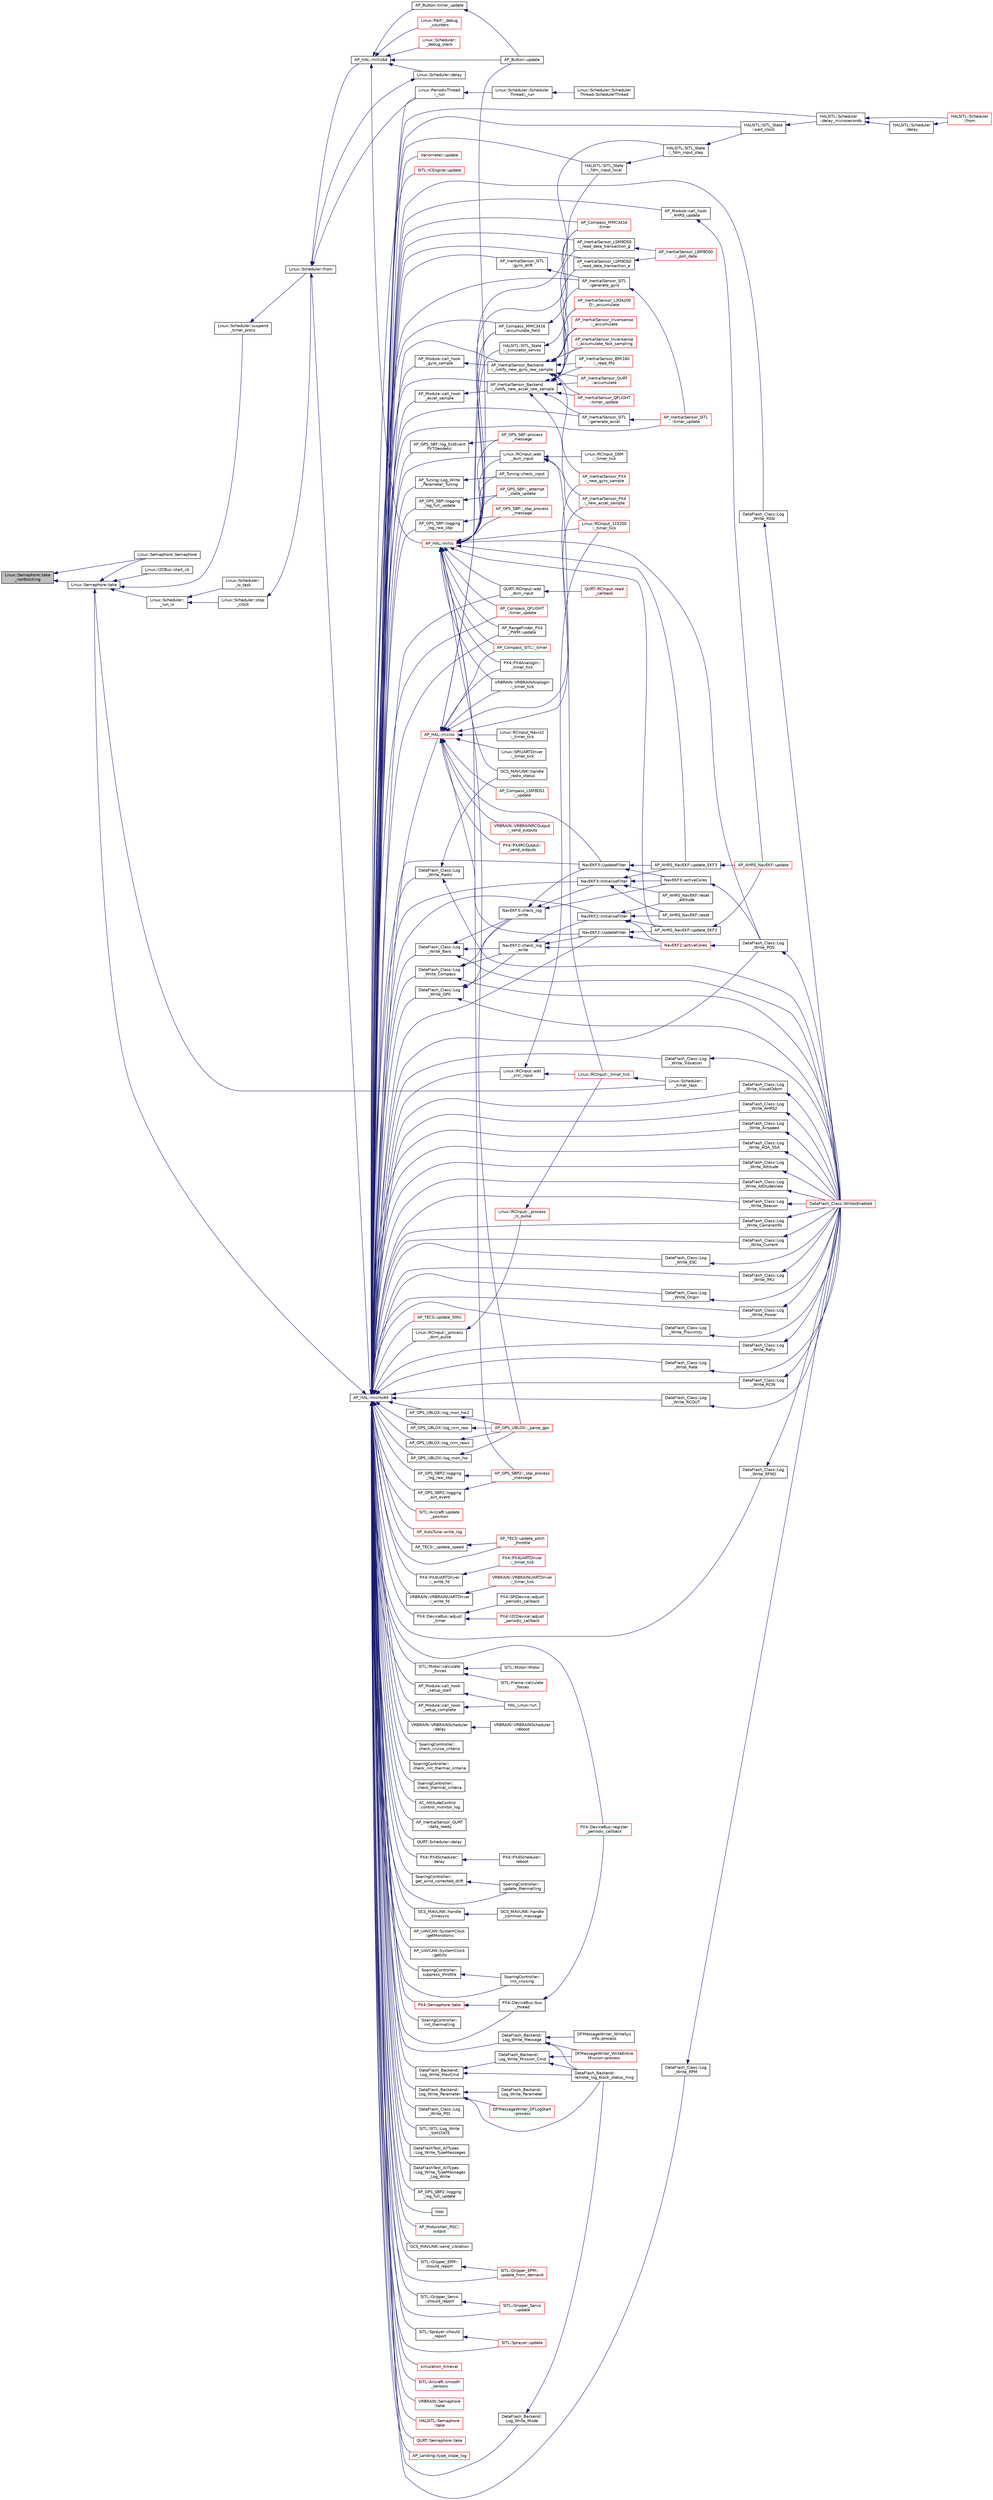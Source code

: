 digraph "Linux::Semaphore::take_nonblocking"
{
 // INTERACTIVE_SVG=YES
  edge [fontname="Helvetica",fontsize="10",labelfontname="Helvetica",labelfontsize="10"];
  node [fontname="Helvetica",fontsize="10",shape=record];
  rankdir="LR";
  Node1 [label="Linux::Semaphore::take\l_nonblocking",height=0.2,width=0.4,color="black", fillcolor="grey75", style="filled", fontcolor="black"];
  Node1 -> Node2 [dir="back",color="midnightblue",fontsize="10",style="solid",fontname="Helvetica"];
  Node2 [label="Linux::Semaphore::Semaphore",height=0.2,width=0.4,color="black", fillcolor="white", style="filled",URL="$classLinux_1_1Semaphore.html#a13e71b53487befe373e52a4cc38b8258"];
  Node1 -> Node3 [dir="back",color="midnightblue",fontsize="10",style="solid",fontname="Helvetica"];
  Node3 [label="Linux::Semaphore::take",height=0.2,width=0.4,color="black", fillcolor="white", style="filled",URL="$classLinux_1_1Semaphore.html#afc4c8706abb7e68aa4001ea372dc614e"];
  Node3 -> Node4 [dir="back",color="midnightblue",fontsize="10",style="solid",fontname="Helvetica"];
  Node4 [label="Linux::Scheduler::\l_run_io",height=0.2,width=0.4,color="black", fillcolor="white", style="filled",URL="$classLinux_1_1Scheduler.html#a70b024d7d0886bf47b46cc3ee310d638"];
  Node4 -> Node5 [dir="back",color="midnightblue",fontsize="10",style="solid",fontname="Helvetica"];
  Node5 [label="Linux::Scheduler::\l_io_task",height=0.2,width=0.4,color="black", fillcolor="white", style="filled",URL="$classLinux_1_1Scheduler.html#a0cf0b103be00849dd7df26d30212d937"];
  Node4 -> Node6 [dir="back",color="midnightblue",fontsize="10",style="solid",fontname="Helvetica"];
  Node6 [label="Linux::Scheduler::stop\l_clock",height=0.2,width=0.4,color="black", fillcolor="white", style="filled",URL="$classLinux_1_1Scheduler.html#a392aebafcdfe9a812e4db4b7a9dcce9c"];
  Node6 -> Node7 [dir="back",color="midnightblue",fontsize="10",style="solid",fontname="Helvetica"];
  Node7 [label="Linux::Scheduler::from",height=0.2,width=0.4,color="black", fillcolor="white", style="filled",URL="$classLinux_1_1Scheduler.html#a53ecaae0fdc72f85bd57c4b0cff93653"];
  Node7 -> Node8 [dir="back",color="midnightblue",fontsize="10",style="solid",fontname="Helvetica"];
  Node8 [label="Linux::PeriodicThread\l::_run",height=0.2,width=0.4,color="black", fillcolor="white", style="filled",URL="$classLinux_1_1PeriodicThread.html#a6a257aa854be986e1843ae884b9915bf"];
  Node8 -> Node9 [dir="back",color="midnightblue",fontsize="10",style="solid",fontname="Helvetica"];
  Node9 [label="Linux::Scheduler::Scheduler\lThread::_run",height=0.2,width=0.4,color="black", fillcolor="white", style="filled",URL="$classLinux_1_1Scheduler_1_1SchedulerThread.html#a2cf5f8963892f54cacc25780b3081a21"];
  Node9 -> Node10 [dir="back",color="midnightblue",fontsize="10",style="solid",fontname="Helvetica"];
  Node10 [label="Linux::Scheduler::Scheduler\lThread::SchedulerThread",height=0.2,width=0.4,color="black", fillcolor="white", style="filled",URL="$classLinux_1_1Scheduler_1_1SchedulerThread.html#aea9fb136a3e9f79bee04170cee23bde5"];
  Node7 -> Node11 [dir="back",color="midnightblue",fontsize="10",style="solid",fontname="Helvetica"];
  Node11 [label="AP_HAL::micros64",height=0.2,width=0.4,color="black", fillcolor="white", style="filled",URL="$namespaceAP__HAL.html#a7aa0ce7625c9680e30ff4a99940907a5"];
  Node11 -> Node12 [dir="back",color="midnightblue",fontsize="10",style="solid",fontname="Helvetica"];
  Node12 [label="HALSITL::SITL_State\l::_fdm_input_local",height=0.2,width=0.4,color="black", fillcolor="white", style="filled",URL="$classHALSITL_1_1SITL__State.html#a141fe78b0702ab2f2ac4cafc221fdb97"];
  Node12 -> Node13 [dir="back",color="midnightblue",fontsize="10",style="solid",fontname="Helvetica"];
  Node13 [label="HALSITL::SITL_State\l::_fdm_input_step",height=0.2,width=0.4,color="black", fillcolor="white", style="filled",URL="$classHALSITL_1_1SITL__State.html#ae31c93a26ca780bb508dded2498e2e93"];
  Node13 -> Node14 [dir="back",color="midnightblue",fontsize="10",style="solid",fontname="Helvetica"];
  Node14 [label="HALSITL::SITL_State\l::wait_clock",height=0.2,width=0.4,color="black", fillcolor="white", style="filled",URL="$classHALSITL_1_1SITL__State.html#a3eeaf330efded46259bbf64fc53e6b9f"];
  Node14 -> Node15 [dir="back",color="midnightblue",fontsize="10",style="solid",fontname="Helvetica"];
  Node15 [label="HALSITL::Scheduler\l::delay_microseconds",height=0.2,width=0.4,color="black", fillcolor="white", style="filled",URL="$classHALSITL_1_1Scheduler.html#a4cffd5bcba0175bf49c7aa75ff3bf09a"];
  Node15 -> Node16 [dir="back",color="midnightblue",fontsize="10",style="solid",fontname="Helvetica"];
  Node16 [label="HALSITL::Scheduler\l::delay",height=0.2,width=0.4,color="black", fillcolor="white", style="filled",URL="$classHALSITL_1_1Scheduler.html#a14f3239ecbb9889823b20dc9de655c2f"];
  Node16 -> Node17 [dir="back",color="midnightblue",fontsize="10",style="solid",fontname="Helvetica"];
  Node17 [label="HALSITL::Scheduler\l::from",height=0.2,width=0.4,color="red", fillcolor="white", style="filled",URL="$classHALSITL_1_1Scheduler.html#a2c3ea70328333081349821921242cb39"];
  Node15 -> Node17 [dir="back",color="midnightblue",fontsize="10",style="solid",fontname="Helvetica"];
  Node11 -> Node18 [dir="back",color="midnightblue",fontsize="10",style="solid",fontname="Helvetica"];
  Node18 [label="AP_InertialSensor_Backend\l::_notify_new_accel_raw_sample",height=0.2,width=0.4,color="black", fillcolor="white", style="filled",URL="$classAP__InertialSensor__Backend.html#a330d2242c139a6ec3e94e0dd7379df7c"];
  Node18 -> Node19 [dir="back",color="midnightblue",fontsize="10",style="solid",fontname="Helvetica"];
  Node19 [label="AP_InertialSensor_L3G4200\lD::_accumulate",height=0.2,width=0.4,color="red", fillcolor="white", style="filled",URL="$classAP__InertialSensor__L3G4200D.html#ab07f7d4df52cbab3fee7f509f50e81fc"];
  Node18 -> Node20 [dir="back",color="midnightblue",fontsize="10",style="solid",fontname="Helvetica"];
  Node20 [label="AP_InertialSensor_Invensense\l::_accumulate",height=0.2,width=0.4,color="red", fillcolor="white", style="filled",URL="$classAP__InertialSensor__Invensense.html#a1a06a8d1e4db8924dcdcf9a6439dcaa9"];
  Node18 -> Node21 [dir="back",color="midnightblue",fontsize="10",style="solid",fontname="Helvetica"];
  Node21 [label="AP_InertialSensor_Invensense\l::_accumulate_fast_sampling",height=0.2,width=0.4,color="red", fillcolor="white", style="filled",URL="$classAP__InertialSensor__Invensense.html#aa4d24e709666169398355b5ee2a3df50"];
  Node18 -> Node22 [dir="back",color="midnightblue",fontsize="10",style="solid",fontname="Helvetica"];
  Node22 [label="AP_InertialSensor_PX4\l::_new_accel_sample",height=0.2,width=0.4,color="red", fillcolor="white", style="filled",URL="$classAP__InertialSensor__PX4.html#ab860aacad51c8894d6d05d1291d8a650"];
  Node18 -> Node23 [dir="back",color="midnightblue",fontsize="10",style="solid",fontname="Helvetica"];
  Node23 [label="AP_InertialSensor_LSM9DS0\l::_read_data_transaction_a",height=0.2,width=0.4,color="black", fillcolor="white", style="filled",URL="$classAP__InertialSensor__LSM9DS0.html#a9e083338c81500c744790115250d5207"];
  Node23 -> Node24 [dir="back",color="midnightblue",fontsize="10",style="solid",fontname="Helvetica"];
  Node24 [label="AP_InertialSensor_LSM9DS0\l::_poll_data",height=0.2,width=0.4,color="red", fillcolor="white", style="filled",URL="$classAP__InertialSensor__LSM9DS0.html#a517db16a43fdfa7fa31615d07b225474"];
  Node18 -> Node25 [dir="back",color="midnightblue",fontsize="10",style="solid",fontname="Helvetica"];
  Node25 [label="AP_InertialSensor_BMI160\l::_read_fifo",height=0.2,width=0.4,color="red", fillcolor="white", style="filled",URL="$classAP__InertialSensor__BMI160.html#a1a519a3be822e3db7a19d0d0ed21d0c6"];
  Node18 -> Node26 [dir="back",color="midnightblue",fontsize="10",style="solid",fontname="Helvetica"];
  Node26 [label="AP_InertialSensor_QURT\l::accumulate",height=0.2,width=0.4,color="red", fillcolor="white", style="filled",URL="$classAP__InertialSensor__QURT.html#ac64c9fedd2b0bcbddf29264e1bbd7af8"];
  Node18 -> Node27 [dir="back",color="midnightblue",fontsize="10",style="solid",fontname="Helvetica"];
  Node27 [label="AP_InertialSensor_SITL\l::generate_accel",height=0.2,width=0.4,color="black", fillcolor="white", style="filled",URL="$classAP__InertialSensor__SITL.html#a8d6b8277285c6e8b6013585f403cd588"];
  Node27 -> Node28 [dir="back",color="midnightblue",fontsize="10",style="solid",fontname="Helvetica"];
  Node28 [label="AP_InertialSensor_SITL\l::timer_update",height=0.2,width=0.4,color="red", fillcolor="white", style="filled",URL="$classAP__InertialSensor__SITL.html#acb53ee7c91782608c30ff3e1c5af13e6"];
  Node18 -> Node29 [dir="back",color="midnightblue",fontsize="10",style="solid",fontname="Helvetica"];
  Node29 [label="AP_InertialSensor_QFLIGHT\l::timer_update",height=0.2,width=0.4,color="red", fillcolor="white", style="filled",URL="$classAP__InertialSensor__QFLIGHT.html#a995eedfc1f2c8c01d00815aed816db6d"];
  Node11 -> Node30 [dir="back",color="midnightblue",fontsize="10",style="solid",fontname="Helvetica"];
  Node30 [label="AP_InertialSensor_Backend\l::_notify_new_gyro_raw_sample",height=0.2,width=0.4,color="black", fillcolor="white", style="filled",URL="$classAP__InertialSensor__Backend.html#a32a5d3f083aae76feb1f3e9cbf3cc095"];
  Node30 -> Node19 [dir="back",color="midnightblue",fontsize="10",style="solid",fontname="Helvetica"];
  Node30 -> Node20 [dir="back",color="midnightblue",fontsize="10",style="solid",fontname="Helvetica"];
  Node30 -> Node21 [dir="back",color="midnightblue",fontsize="10",style="solid",fontname="Helvetica"];
  Node30 -> Node31 [dir="back",color="midnightblue",fontsize="10",style="solid",fontname="Helvetica"];
  Node31 [label="AP_InertialSensor_PX4\l::_new_gyro_sample",height=0.2,width=0.4,color="red", fillcolor="white", style="filled",URL="$classAP__InertialSensor__PX4.html#a257fdff6435bb9addd12e3ba161c4c12"];
  Node30 -> Node32 [dir="back",color="midnightblue",fontsize="10",style="solid",fontname="Helvetica"];
  Node32 [label="AP_InertialSensor_LSM9DS0\l::_read_data_transaction_g",height=0.2,width=0.4,color="black", fillcolor="white", style="filled",URL="$classAP__InertialSensor__LSM9DS0.html#a8d90205092ed9e6b959fe3da5f4f6477"];
  Node32 -> Node24 [dir="back",color="midnightblue",fontsize="10",style="solid",fontname="Helvetica"];
  Node30 -> Node25 [dir="back",color="midnightblue",fontsize="10",style="solid",fontname="Helvetica"];
  Node30 -> Node26 [dir="back",color="midnightblue",fontsize="10",style="solid",fontname="Helvetica"];
  Node30 -> Node33 [dir="back",color="midnightblue",fontsize="10",style="solid",fontname="Helvetica"];
  Node33 [label="AP_InertialSensor_SITL\l::generate_gyro",height=0.2,width=0.4,color="black", fillcolor="white", style="filled",URL="$classAP__InertialSensor__SITL.html#a884efe3040d8e915376390a36d778398"];
  Node33 -> Node28 [dir="back",color="midnightblue",fontsize="10",style="solid",fontname="Helvetica"];
  Node30 -> Node29 [dir="back",color="midnightblue",fontsize="10",style="solid",fontname="Helvetica"];
  Node11 -> Node34 [dir="back",color="midnightblue",fontsize="10",style="solid",fontname="Helvetica"];
  Node34 [label="Linux::RCInput::_process\l_dsm_pulse",height=0.2,width=0.4,color="black", fillcolor="white", style="filled",URL="$classLinux_1_1RCInput.html#a8dcefc98cb9bdeaad8b1b2b0e9b9b678"];
  Node34 -> Node35 [dir="back",color="midnightblue",fontsize="10",style="solid",fontname="Helvetica"];
  Node35 [label="Linux::RCInput::_process\l_rc_pulse",height=0.2,width=0.4,color="red", fillcolor="white", style="filled",URL="$classLinux_1_1RCInput.html#a9b269fac087807d362506805ebd18936"];
  Node35 -> Node36 [dir="back",color="midnightblue",fontsize="10",style="solid",fontname="Helvetica"];
  Node36 [label="Linux::RCInput::_timer_tick",height=0.2,width=0.4,color="red", fillcolor="white", style="filled",URL="$classLinux_1_1RCInput.html#a0d5d4518e1ed51c95fe36a9d6ea7ecac"];
  Node36 -> Node37 [dir="back",color="midnightblue",fontsize="10",style="solid",fontname="Helvetica"];
  Node37 [label="Linux::Scheduler::\l_timer_task",height=0.2,width=0.4,color="black", fillcolor="white", style="filled",URL="$classLinux_1_1Scheduler.html#a78a6776a646f8e58f5f39cf2ce366608"];
  Node11 -> Node23 [dir="back",color="midnightblue",fontsize="10",style="solid",fontname="Helvetica"];
  Node11 -> Node32 [dir="back",color="midnightblue",fontsize="10",style="solid",fontname="Helvetica"];
  Node11 -> Node8 [dir="back",color="midnightblue",fontsize="10",style="solid",fontname="Helvetica"];
  Node11 -> Node38 [dir="back",color="midnightblue",fontsize="10",style="solid",fontname="Helvetica"];
  Node38 [label="AP_TECS::_update_speed",height=0.2,width=0.4,color="black", fillcolor="white", style="filled",URL="$classAP__TECS.html#ac3a90f55264799a5482b76abfe5b9a68"];
  Node38 -> Node39 [dir="back",color="midnightblue",fontsize="10",style="solid",fontname="Helvetica"];
  Node39 [label="AP_TECS::update_pitch\l_throttle",height=0.2,width=0.4,color="red", fillcolor="white", style="filled",URL="$classAP__TECS.html#ad9fdee521b36fe15ab8ab06a35717c5a"];
  Node11 -> Node40 [dir="back",color="midnightblue",fontsize="10",style="solid",fontname="Helvetica"];
  Node40 [label="PX4::PX4UARTDriver\l::_write_fd",height=0.2,width=0.4,color="black", fillcolor="white", style="filled",URL="$classPX4_1_1PX4UARTDriver.html#a999818ba89f3849918b43fb38dd3e836"];
  Node40 -> Node41 [dir="back",color="midnightblue",fontsize="10",style="solid",fontname="Helvetica"];
  Node41 [label="PX4::PX4UARTDriver\l::_timer_tick",height=0.2,width=0.4,color="red", fillcolor="white", style="filled",URL="$classPX4_1_1PX4UARTDriver.html#a15f4a4558c5ffa4cc27cd0371470afa4"];
  Node11 -> Node42 [dir="back",color="midnightblue",fontsize="10",style="solid",fontname="Helvetica"];
  Node42 [label="VRBRAIN::VRBRAINUARTDriver\l::_write_fd",height=0.2,width=0.4,color="black", fillcolor="white", style="filled",URL="$classVRBRAIN_1_1VRBRAINUARTDriver.html#afc978b3e0b18ae4a113fe1c04de5fe13"];
  Node42 -> Node43 [dir="back",color="midnightblue",fontsize="10",style="solid",fontname="Helvetica"];
  Node43 [label="VRBRAIN::VRBRAINUARTDriver\l::_timer_tick",height=0.2,width=0.4,color="red", fillcolor="white", style="filled",URL="$classVRBRAIN_1_1VRBRAINUARTDriver.html#a72593c9ad60f292fe8c5b9cd5176e93b"];
  Node11 -> Node44 [dir="back",color="midnightblue",fontsize="10",style="solid",fontname="Helvetica"];
  Node44 [label="AP_Compass_MMC3416\l::accumulate_field",height=0.2,width=0.4,color="black", fillcolor="white", style="filled",URL="$classAP__Compass__MMC3416.html#aa81525e474696e469db55ad9712a1b4f"];
  Node44 -> Node45 [dir="back",color="midnightblue",fontsize="10",style="solid",fontname="Helvetica"];
  Node45 [label="AP_Compass_MMC3416\l::timer",height=0.2,width=0.4,color="red", fillcolor="white", style="filled",URL="$classAP__Compass__MMC3416.html#a8b5b61173af45f3892c51bbeda783190"];
  Node11 -> Node46 [dir="back",color="midnightblue",fontsize="10",style="solid",fontname="Helvetica"];
  Node46 [label="Linux::RCInput::add\l_dsm_input",height=0.2,width=0.4,color="black", fillcolor="white", style="filled",URL="$classLinux_1_1RCInput.html#a25136c569dd0745cad9ed02cefd87e54"];
  Node46 -> Node47 [dir="back",color="midnightblue",fontsize="10",style="solid",fontname="Helvetica"];
  Node47 [label="Linux::RCInput_115200\l::_timer_tick",height=0.2,width=0.4,color="red", fillcolor="white", style="filled",URL="$classLinux_1_1RCInput__115200.html#a9805846609a4810fdfa92a6354f7cb45"];
  Node46 -> Node48 [dir="back",color="midnightblue",fontsize="10",style="solid",fontname="Helvetica"];
  Node48 [label="Linux::RCInput_DSM\l::_timer_tick",height=0.2,width=0.4,color="black", fillcolor="white", style="filled",URL="$classLinux_1_1RCInput__DSM.html#ab0e5ac3cc954bb79f4f0dd398cb39265"];
  Node46 -> Node36 [dir="back",color="midnightblue",fontsize="10",style="solid",fontname="Helvetica"];
  Node11 -> Node49 [dir="back",color="midnightblue",fontsize="10",style="solid",fontname="Helvetica"];
  Node49 [label="QURT::RCInput::add\l_dsm_input",height=0.2,width=0.4,color="black", fillcolor="white", style="filled",URL="$classQURT_1_1RCInput.html#a2617a405bd3ee00bfb852210ab6c83c0"];
  Node49 -> Node50 [dir="back",color="midnightblue",fontsize="10",style="solid",fontname="Helvetica"];
  Node50 [label="QURT::RCInput::read\l_callback",height=0.2,width=0.4,color="red", fillcolor="white", style="filled",URL="$classQURT_1_1RCInput.html#a570aa86748ac6f877857039366734049"];
  Node11 -> Node51 [dir="back",color="midnightblue",fontsize="10",style="solid",fontname="Helvetica"];
  Node51 [label="Linux::RCInput::add\l_srxl_input",height=0.2,width=0.4,color="black", fillcolor="white", style="filled",URL="$classLinux_1_1RCInput.html#a6edc4ae0ca741df8094586df888ceae1"];
  Node51 -> Node47 [dir="back",color="midnightblue",fontsize="10",style="solid",fontname="Helvetica"];
  Node51 -> Node36 [dir="back",color="midnightblue",fontsize="10",style="solid",fontname="Helvetica"];
  Node11 -> Node52 [dir="back",color="midnightblue",fontsize="10",style="solid",fontname="Helvetica"];
  Node52 [label="PX4::DeviceBus::adjust\l_timer",height=0.2,width=0.4,color="black", fillcolor="white", style="filled",URL="$classPX4_1_1DeviceBus.html#a13f05b671b8cf1ecdd001d477f465cf7"];
  Node52 -> Node53 [dir="back",color="midnightblue",fontsize="10",style="solid",fontname="Helvetica"];
  Node53 [label="PX4::I2CDevice::adjust\l_periodic_callback",height=0.2,width=0.4,color="red", fillcolor="white", style="filled",URL="$classPX4_1_1I2CDevice.html#ac54955381c88ace6272c3222d6c87440"];
  Node52 -> Node54 [dir="back",color="midnightblue",fontsize="10",style="solid",fontname="Helvetica"];
  Node54 [label="PX4::SPIDevice::adjust\l_periodic_callback",height=0.2,width=0.4,color="black", fillcolor="white", style="filled",URL="$classPX4_1_1SPIDevice.html#a0521c45e2aa9a362d7997a0856246017"];
  Node11 -> Node55 [dir="back",color="midnightblue",fontsize="10",style="solid",fontname="Helvetica"];
  Node55 [label="PX4::DeviceBus::bus\l_thread",height=0.2,width=0.4,color="black", fillcolor="white", style="filled",URL="$classPX4_1_1DeviceBus.html#a1c5e6b608ef4bec2b6632cc5ef52177e"];
  Node55 -> Node56 [dir="back",color="midnightblue",fontsize="10",style="solid",fontname="Helvetica"];
  Node56 [label="PX4::DeviceBus::register\l_periodic_callback",height=0.2,width=0.4,color="red", fillcolor="white", style="filled",URL="$classPX4_1_1DeviceBus.html#a2cc0b0bc94b4276c3727fbd5a6da339e"];
  Node11 -> Node57 [dir="back",color="midnightblue",fontsize="10",style="solid",fontname="Helvetica"];
  Node57 [label="SITL::Motor::calculate\l_forces",height=0.2,width=0.4,color="black", fillcolor="white", style="filled",URL="$classSITL_1_1Motor.html#a57917a26ad0eb2dd927afc7fc7317ea2"];
  Node57 -> Node58 [dir="back",color="midnightblue",fontsize="10",style="solid",fontname="Helvetica"];
  Node58 [label="SITL::Frame::calculate\l_forces",height=0.2,width=0.4,color="red", fillcolor="white", style="filled",URL="$classSITL_1_1Frame.html#a87ba820ad586d329b09e18db644114a9"];
  Node57 -> Node59 [dir="back",color="midnightblue",fontsize="10",style="solid",fontname="Helvetica"];
  Node59 [label="SITL::Motor::Motor",height=0.2,width=0.4,color="black", fillcolor="white", style="filled",URL="$classSITL_1_1Motor.html#a6cef80bf059998ee25248c9b347e3c0c"];
  Node11 -> Node60 [dir="back",color="midnightblue",fontsize="10",style="solid",fontname="Helvetica"];
  Node60 [label="AP_Module::call_hook\l_accel_sample",height=0.2,width=0.4,color="black", fillcolor="white", style="filled",URL="$classAP__Module.html#a2bfac6076fb8ce6b9d0a4d9265cff408"];
  Node60 -> Node18 [dir="back",color="midnightblue",fontsize="10",style="solid",fontname="Helvetica"];
  Node11 -> Node61 [dir="back",color="midnightblue",fontsize="10",style="solid",fontname="Helvetica"];
  Node61 [label="AP_Module::call_hook\l_AHRS_update",height=0.2,width=0.4,color="black", fillcolor="white", style="filled",URL="$classAP__Module.html#a9b4f06b2556a122f11b92b7b29d462c4"];
  Node61 -> Node62 [dir="back",color="midnightblue",fontsize="10",style="solid",fontname="Helvetica"];
  Node62 [label="AP_AHRS_NavEKF::update",height=0.2,width=0.4,color="red", fillcolor="white", style="filled",URL="$classAP__AHRS__NavEKF.html#ac8111979c5dc37a55b2c50818534ea52"];
  Node11 -> Node63 [dir="back",color="midnightblue",fontsize="10",style="solid",fontname="Helvetica"];
  Node63 [label="AP_Module::call_hook\l_gyro_sample",height=0.2,width=0.4,color="black", fillcolor="white", style="filled",URL="$classAP__Module.html#a4a00c59686d662eb6ead3dce8a56068d"];
  Node63 -> Node30 [dir="back",color="midnightblue",fontsize="10",style="solid",fontname="Helvetica"];
  Node11 -> Node64 [dir="back",color="midnightblue",fontsize="10",style="solid",fontname="Helvetica"];
  Node64 [label="AP_Module::call_hook\l_setup_complete",height=0.2,width=0.4,color="black", fillcolor="white", style="filled",URL="$classAP__Module.html#a54b2edff163bdfe4c6367d3dcba86f0c"];
  Node64 -> Node65 [dir="back",color="midnightblue",fontsize="10",style="solid",fontname="Helvetica"];
  Node65 [label="HAL_Linux::run",height=0.2,width=0.4,color="black", fillcolor="white", style="filled",URL="$classHAL__Linux.html#a9b8394eb66ea6d3d5539aaaf47c3bf80"];
  Node11 -> Node66 [dir="back",color="midnightblue",fontsize="10",style="solid",fontname="Helvetica"];
  Node66 [label="AP_Module::call_hook\l_setup_start",height=0.2,width=0.4,color="black", fillcolor="white", style="filled",URL="$classAP__Module.html#a079f73b1dd75a3134022a71807f4b8c3"];
  Node66 -> Node65 [dir="back",color="midnightblue",fontsize="10",style="solid",fontname="Helvetica"];
  Node11 -> Node67 [dir="back",color="midnightblue",fontsize="10",style="solid",fontname="Helvetica"];
  Node67 [label="SoaringController::\lcheck_cruise_criteria",height=0.2,width=0.4,color="black", fillcolor="white", style="filled",URL="$classSoaringController.html#a67d3126fd2b67b567a8aac3998948170"];
  Node11 -> Node68 [dir="back",color="midnightblue",fontsize="10",style="solid",fontname="Helvetica"];
  Node68 [label="SoaringController::\lcheck_init_thermal_criteria",height=0.2,width=0.4,color="black", fillcolor="white", style="filled",URL="$classSoaringController.html#a0d65481e33cb4d38d27fdd1236ec09b0"];
  Node11 -> Node69 [dir="back",color="midnightblue",fontsize="10",style="solid",fontname="Helvetica"];
  Node69 [label="SoaringController::\lcheck_thermal_criteria",height=0.2,width=0.4,color="black", fillcolor="white", style="filled",URL="$classSoaringController.html#a99b4e44b09a796fdb3c8402025d855b1"];
  Node11 -> Node70 [dir="back",color="midnightblue",fontsize="10",style="solid",fontname="Helvetica"];
  Node70 [label="AC_AttitudeControl\l::control_monitor_log",height=0.2,width=0.4,color="black", fillcolor="white", style="filled",URL="$classAC__AttitudeControl.html#a24124a33c8cd7a9cd575d0c16a1e2d5b"];
  Node11 -> Node71 [dir="back",color="midnightblue",fontsize="10",style="solid",fontname="Helvetica"];
  Node71 [label="AP_InertialSensor_QURT\l::data_ready",height=0.2,width=0.4,color="black", fillcolor="white", style="filled",URL="$classAP__InertialSensor__QURT.html#a2a1a1f30325df41e390b8bc3e2848bc4"];
  Node11 -> Node72 [dir="back",color="midnightblue",fontsize="10",style="solid",fontname="Helvetica"];
  Node72 [label="QURT::Scheduler::delay",height=0.2,width=0.4,color="black", fillcolor="white", style="filled",URL="$classQURT_1_1Scheduler.html#a14f3239ecbb9889823b20dc9de655c2f"];
  Node11 -> Node73 [dir="back",color="midnightblue",fontsize="10",style="solid",fontname="Helvetica"];
  Node73 [label="VRBRAIN::VRBRAINScheduler\l::delay",height=0.2,width=0.4,color="black", fillcolor="white", style="filled",URL="$classVRBRAIN_1_1VRBRAINScheduler.html#a20360f74ca9912d424c5c6800a85efef"];
  Node73 -> Node74 [dir="back",color="midnightblue",fontsize="10",style="solid",fontname="Helvetica"];
  Node74 [label="VRBRAIN::VRBRAINScheduler\l::reboot",height=0.2,width=0.4,color="black", fillcolor="white", style="filled",URL="$classVRBRAIN_1_1VRBRAINScheduler.html#a4df178cb74833d89cb20e6d6606b48fe"];
  Node11 -> Node75 [dir="back",color="midnightblue",fontsize="10",style="solid",fontname="Helvetica"];
  Node75 [label="PX4::PX4Scheduler::\ldelay",height=0.2,width=0.4,color="black", fillcolor="white", style="filled",URL="$classPX4_1_1PX4Scheduler.html#a1951ba5f485452f85d0bf13220a44839"];
  Node75 -> Node76 [dir="back",color="midnightblue",fontsize="10",style="solid",fontname="Helvetica"];
  Node76 [label="PX4::PX4Scheduler::\lreboot",height=0.2,width=0.4,color="black", fillcolor="white", style="filled",URL="$classPX4_1_1PX4Scheduler.html#ad9afd58fb2d2daf8f1f726b99531db2a"];
  Node11 -> Node15 [dir="back",color="midnightblue",fontsize="10",style="solid",fontname="Helvetica"];
  Node11 -> Node27 [dir="back",color="midnightblue",fontsize="10",style="solid",fontname="Helvetica"];
  Node11 -> Node33 [dir="back",color="midnightblue",fontsize="10",style="solid",fontname="Helvetica"];
  Node11 -> Node77 [dir="back",color="midnightblue",fontsize="10",style="solid",fontname="Helvetica"];
  Node77 [label="SoaringController::\lget_wind_corrected_drift",height=0.2,width=0.4,color="black", fillcolor="white", style="filled",URL="$classSoaringController.html#ad7ea9014895a4068c421d561692a3700"];
  Node77 -> Node78 [dir="back",color="midnightblue",fontsize="10",style="solid",fontname="Helvetica"];
  Node78 [label="SoaringController::\lupdate_thermalling",height=0.2,width=0.4,color="black", fillcolor="white", style="filled",URL="$classSoaringController.html#abfbc693fd6c93da20fb098aedf6fd596"];
  Node11 -> Node79 [dir="back",color="midnightblue",fontsize="10",style="solid",fontname="Helvetica"];
  Node79 [label="AP_UAVCAN::SystemClock\l::getMonotonic",height=0.2,width=0.4,color="black", fillcolor="white", style="filled",URL="$classAP__UAVCAN_1_1SystemClock.html#acbec92b47a73aa9d638662f4386ac5d4"];
  Node11 -> Node80 [dir="back",color="midnightblue",fontsize="10",style="solid",fontname="Helvetica"];
  Node80 [label="AP_UAVCAN::SystemClock\l::getUtc",height=0.2,width=0.4,color="black", fillcolor="white", style="filled",URL="$classAP__UAVCAN_1_1SystemClock.html#a79ab860c99412640eabb762ca9210b02"];
  Node11 -> Node81 [dir="back",color="midnightblue",fontsize="10",style="solid",fontname="Helvetica"];
  Node81 [label="AP_InertialSensor_SITL\l::gyro_drift",height=0.2,width=0.4,color="black", fillcolor="white", style="filled",URL="$classAP__InertialSensor__SITL.html#a8ddcc9af2f03212fc176901e8588b978"];
  Node81 -> Node33 [dir="back",color="midnightblue",fontsize="10",style="solid",fontname="Helvetica"];
  Node11 -> Node82 [dir="back",color="midnightblue",fontsize="10",style="solid",fontname="Helvetica"];
  Node82 [label="GCS_MAVLINK::handle\l_timesync",height=0.2,width=0.4,color="black", fillcolor="white", style="filled",URL="$structGCS__MAVLINK.html#ae00bb5fbb1a3e4843be647dc9b09f51f"];
  Node82 -> Node83 [dir="back",color="midnightblue",fontsize="10",style="solid",fontname="Helvetica"];
  Node83 [label="GCS_MAVLINK::handle\l_common_message",height=0.2,width=0.4,color="black", fillcolor="white", style="filled",URL="$structGCS__MAVLINK.html#a13da94a2548ade6552a5250eb3251e89"];
  Node11 -> Node84 [dir="back",color="midnightblue",fontsize="10",style="solid",fontname="Helvetica"];
  Node84 [label="SoaringController::\linit_cruising",height=0.2,width=0.4,color="black", fillcolor="white", style="filled",URL="$classSoaringController.html#a374df90ffa4f23b9bcd4a554702bf4a4"];
  Node11 -> Node85 [dir="back",color="midnightblue",fontsize="10",style="solid",fontname="Helvetica"];
  Node85 [label="SoaringController::\linit_thermalling",height=0.2,width=0.4,color="black", fillcolor="white", style="filled",URL="$classSoaringController.html#a1df234a4d963fb959f17da847f4e39d1"];
  Node11 -> Node86 [dir="back",color="midnightblue",fontsize="10",style="solid",fontname="Helvetica"];
  Node86 [label="NavEKF3::InitialiseFilter",height=0.2,width=0.4,color="black", fillcolor="white", style="filled",URL="$classNavEKF3.html#a07f064fa513fbb6e7188141904f3b5b5"];
  Node86 -> Node87 [dir="back",color="midnightblue",fontsize="10",style="solid",fontname="Helvetica"];
  Node87 [label="NavEKF3::activeCores",height=0.2,width=0.4,color="black", fillcolor="white", style="filled",URL="$classNavEKF3.html#a3e1f50ad977a17222fcd7a6851b0f2ec"];
  Node87 -> Node88 [dir="back",color="midnightblue",fontsize="10",style="solid",fontname="Helvetica"];
  Node88 [label="DataFlash_Class::Log\l_Write_POS",height=0.2,width=0.4,color="black", fillcolor="white", style="filled",URL="$classDataFlash__Class.html#a46e58faaa53c44516433f6bb7bde4163"];
  Node88 -> Node89 [dir="back",color="midnightblue",fontsize="10",style="solid",fontname="Helvetica"];
  Node89 [label="DataFlash_Class::WritesEnabled",height=0.2,width=0.4,color="red", fillcolor="white", style="filled",URL="$classDataFlash__Class.html#a680528ccef337901407a125439e1f397"];
  Node86 -> Node90 [dir="back",color="midnightblue",fontsize="10",style="solid",fontname="Helvetica"];
  Node90 [label="AP_AHRS_NavEKF::reset",height=0.2,width=0.4,color="black", fillcolor="white", style="filled",URL="$classAP__AHRS__NavEKF.html#a532ff0df024a4537e5a108c42ba405a7"];
  Node86 -> Node91 [dir="back",color="midnightblue",fontsize="10",style="solid",fontname="Helvetica"];
  Node91 [label="AP_AHRS_NavEKF::reset\l_attitude",height=0.2,width=0.4,color="black", fillcolor="white", style="filled",URL="$classAP__AHRS__NavEKF.html#a9bd3c7f1793a48cd0d736b19fbfaf19a"];
  Node86 -> Node92 [dir="back",color="midnightblue",fontsize="10",style="solid",fontname="Helvetica"];
  Node92 [label="AP_AHRS_NavEKF::update_EKF3",height=0.2,width=0.4,color="black", fillcolor="white", style="filled",URL="$classAP__AHRS__NavEKF.html#a324160404f12959e955554f5aed26459"];
  Node92 -> Node62 [dir="back",color="midnightblue",fontsize="10",style="solid",fontname="Helvetica"];
  Node11 -> Node93 [dir="back",color="midnightblue",fontsize="10",style="solid",fontname="Helvetica"];
  Node93 [label="NavEKF2::InitialiseFilter",height=0.2,width=0.4,color="black", fillcolor="white", style="filled",URL="$classNavEKF2.html#a9c447b8d84abf2dfc845ddbbbad46a2b"];
  Node93 -> Node94 [dir="back",color="midnightblue",fontsize="10",style="solid",fontname="Helvetica"];
  Node94 [label="NavEKF2::activeCores",height=0.2,width=0.4,color="red", fillcolor="white", style="filled",URL="$classNavEKF2.html#ab18af2714c15fcf190493c01e2a28c73"];
  Node94 -> Node88 [dir="back",color="midnightblue",fontsize="10",style="solid",fontname="Helvetica"];
  Node93 -> Node90 [dir="back",color="midnightblue",fontsize="10",style="solid",fontname="Helvetica"];
  Node93 -> Node91 [dir="back",color="midnightblue",fontsize="10",style="solid",fontname="Helvetica"];
  Node93 -> Node95 [dir="back",color="midnightblue",fontsize="10",style="solid",fontname="Helvetica"];
  Node95 [label="AP_AHRS_NavEKF::update_EKF2",height=0.2,width=0.4,color="black", fillcolor="white", style="filled",URL="$classAP__AHRS__NavEKF.html#a0187c6d3d4348b002a204c05d3e94b07"];
  Node95 -> Node62 [dir="back",color="midnightblue",fontsize="10",style="solid",fontname="Helvetica"];
  Node11 -> Node96 [dir="back",color="midnightblue",fontsize="10",style="solid",fontname="Helvetica"];
  Node96 [label="AP_GPS_SBF::log_ExtEvent\lPVTGeodetic",height=0.2,width=0.4,color="black", fillcolor="white", style="filled",URL="$classAP__GPS__SBF.html#a029bda686db2bccb2b98f78cf5ea38fe"];
  Node96 -> Node97 [dir="back",color="midnightblue",fontsize="10",style="solid",fontname="Helvetica"];
  Node97 [label="AP_GPS_SBF::process\l_message",height=0.2,width=0.4,color="red", fillcolor="white", style="filled",URL="$classAP__GPS__SBF.html#a302b0e8422996c2cabb9dfac0eae59a4"];
  Node11 -> Node98 [dir="back",color="midnightblue",fontsize="10",style="solid",fontname="Helvetica"];
  Node98 [label="AP_GPS_UBLOX::log_mon_hw",height=0.2,width=0.4,color="black", fillcolor="white", style="filled",URL="$classAP__GPS__UBLOX.html#afaad8ce1ad6c2192e2608e5731789b25"];
  Node98 -> Node99 [dir="back",color="midnightblue",fontsize="10",style="solid",fontname="Helvetica"];
  Node99 [label="AP_GPS_UBLOX::_parse_gps",height=0.2,width=0.4,color="red", fillcolor="white", style="filled",URL="$classAP__GPS__UBLOX.html#a16ae8ab4b0babfbc2245beb0a438ec33"];
  Node11 -> Node100 [dir="back",color="midnightblue",fontsize="10",style="solid",fontname="Helvetica"];
  Node100 [label="AP_GPS_UBLOX::log_mon_hw2",height=0.2,width=0.4,color="black", fillcolor="white", style="filled",URL="$classAP__GPS__UBLOX.html#aa371c3daa15a309ab65f1522471ff5c2"];
  Node100 -> Node99 [dir="back",color="midnightblue",fontsize="10",style="solid",fontname="Helvetica"];
  Node11 -> Node101 [dir="back",color="midnightblue",fontsize="10",style="solid",fontname="Helvetica"];
  Node101 [label="AP_GPS_UBLOX::log_rxm_raw",height=0.2,width=0.4,color="black", fillcolor="white", style="filled",URL="$classAP__GPS__UBLOX.html#a599fc077195cbe106d1da825688b1440"];
  Node101 -> Node99 [dir="back",color="midnightblue",fontsize="10",style="solid",fontname="Helvetica"];
  Node11 -> Node102 [dir="back",color="midnightblue",fontsize="10",style="solid",fontname="Helvetica"];
  Node102 [label="AP_GPS_UBLOX::log_rxm_rawx",height=0.2,width=0.4,color="black", fillcolor="white", style="filled",URL="$classAP__GPS__UBLOX.html#a3974f2089cb33bed89e19cfe3c7521f8"];
  Node102 -> Node99 [dir="back",color="midnightblue",fontsize="10",style="solid",fontname="Helvetica"];
  Node11 -> Node103 [dir="back",color="midnightblue",fontsize="10",style="solid",fontname="Helvetica"];
  Node103 [label="DataFlash_Class::Log\l_Write_AHRS2",height=0.2,width=0.4,color="black", fillcolor="white", style="filled",URL="$classDataFlash__Class.html#ad81bca014959c6b0a6714ea0d83c409f"];
  Node103 -> Node89 [dir="back",color="midnightblue",fontsize="10",style="solid",fontname="Helvetica"];
  Node11 -> Node104 [dir="back",color="midnightblue",fontsize="10",style="solid",fontname="Helvetica"];
  Node104 [label="DataFlash_Class::Log\l_Write_Airspeed",height=0.2,width=0.4,color="black", fillcolor="white", style="filled",URL="$classDataFlash__Class.html#a6a38481f36ae833e7093c41a0e72be31"];
  Node104 -> Node89 [dir="back",color="midnightblue",fontsize="10",style="solid",fontname="Helvetica"];
  Node11 -> Node105 [dir="back",color="midnightblue",fontsize="10",style="solid",fontname="Helvetica"];
  Node105 [label="DataFlash_Class::Log\l_Write_AOA_SSA",height=0.2,width=0.4,color="black", fillcolor="white", style="filled",URL="$classDataFlash__Class.html#a07c6e6dc1aeb58b8f3255a63e0d5a430"];
  Node105 -> Node89 [dir="back",color="midnightblue",fontsize="10",style="solid",fontname="Helvetica"];
  Node11 -> Node106 [dir="back",color="midnightblue",fontsize="10",style="solid",fontname="Helvetica"];
  Node106 [label="DataFlash_Class::Log\l_Write_Attitude",height=0.2,width=0.4,color="black", fillcolor="white", style="filled",URL="$classDataFlash__Class.html#a100c0458780b38dd0ccc4a7381827b3c"];
  Node106 -> Node89 [dir="back",color="midnightblue",fontsize="10",style="solid",fontname="Helvetica"];
  Node11 -> Node107 [dir="back",color="midnightblue",fontsize="10",style="solid",fontname="Helvetica"];
  Node107 [label="DataFlash_Class::Log\l_Write_AttitudeView",height=0.2,width=0.4,color="black", fillcolor="white", style="filled",URL="$classDataFlash__Class.html#abf48a5cb3c39a255385d3853beb1b5d7"];
  Node107 -> Node89 [dir="back",color="midnightblue",fontsize="10",style="solid",fontname="Helvetica"];
  Node11 -> Node108 [dir="back",color="midnightblue",fontsize="10",style="solid",fontname="Helvetica"];
  Node108 [label="DataFlash_Class::Log\l_Write_Baro",height=0.2,width=0.4,color="black", fillcolor="white", style="filled",URL="$classDataFlash__Class.html#a4a12c2f2025e0a63d6ec85602857d0cb"];
  Node108 -> Node109 [dir="back",color="midnightblue",fontsize="10",style="solid",fontname="Helvetica"];
  Node109 [label="NavEKF3::check_log\l_write",height=0.2,width=0.4,color="black", fillcolor="white", style="filled",URL="$classNavEKF3.html#afa5a1b626563d35ad95545e8f056214b"];
  Node109 -> Node87 [dir="back",color="midnightblue",fontsize="10",style="solid",fontname="Helvetica"];
  Node109 -> Node86 [dir="back",color="midnightblue",fontsize="10",style="solid",fontname="Helvetica"];
  Node109 -> Node110 [dir="back",color="midnightblue",fontsize="10",style="solid",fontname="Helvetica"];
  Node110 [label="NavEKF3::UpdateFilter",height=0.2,width=0.4,color="black", fillcolor="white", style="filled",URL="$classNavEKF3.html#a477020fcf29376e0c2205dbf79728104"];
  Node110 -> Node87 [dir="back",color="midnightblue",fontsize="10",style="solid",fontname="Helvetica"];
  Node110 -> Node92 [dir="back",color="midnightblue",fontsize="10",style="solid",fontname="Helvetica"];
  Node108 -> Node111 [dir="back",color="midnightblue",fontsize="10",style="solid",fontname="Helvetica"];
  Node111 [label="NavEKF2::check_log\l_write",height=0.2,width=0.4,color="black", fillcolor="white", style="filled",URL="$classNavEKF2.html#a124df957952b2cb0c04e4318a173f67a"];
  Node111 -> Node94 [dir="back",color="midnightblue",fontsize="10",style="solid",fontname="Helvetica"];
  Node111 -> Node93 [dir="back",color="midnightblue",fontsize="10",style="solid",fontname="Helvetica"];
  Node111 -> Node112 [dir="back",color="midnightblue",fontsize="10",style="solid",fontname="Helvetica"];
  Node112 [label="NavEKF2::UpdateFilter",height=0.2,width=0.4,color="black", fillcolor="white", style="filled",URL="$classNavEKF2.html#a72815b1bbd9d7ceb0ff7ae52d14516df"];
  Node112 -> Node94 [dir="back",color="midnightblue",fontsize="10",style="solid",fontname="Helvetica"];
  Node112 -> Node95 [dir="back",color="midnightblue",fontsize="10",style="solid",fontname="Helvetica"];
  Node108 -> Node89 [dir="back",color="midnightblue",fontsize="10",style="solid",fontname="Helvetica"];
  Node11 -> Node113 [dir="back",color="midnightblue",fontsize="10",style="solid",fontname="Helvetica"];
  Node113 [label="DataFlash_Class::Log\l_Write_Beacon",height=0.2,width=0.4,color="black", fillcolor="white", style="filled",URL="$classDataFlash__Class.html#abe412cc7c41a691691c24ec560586c45"];
  Node113 -> Node89 [dir="back",color="midnightblue",fontsize="10",style="solid",fontname="Helvetica"];
  Node11 -> Node114 [dir="back",color="midnightblue",fontsize="10",style="solid",fontname="Helvetica"];
  Node114 [label="DataFlash_Class::Log\l_Write_CameraInfo",height=0.2,width=0.4,color="black", fillcolor="white", style="filled",URL="$classDataFlash__Class.html#af027b69eefd54b04e56a821eeda76e40"];
  Node114 -> Node89 [dir="back",color="midnightblue",fontsize="10",style="solid",fontname="Helvetica"];
  Node11 -> Node115 [dir="back",color="midnightblue",fontsize="10",style="solid",fontname="Helvetica"];
  Node115 [label="DataFlash_Class::Log\l_Write_Compass",height=0.2,width=0.4,color="black", fillcolor="white", style="filled",URL="$classDataFlash__Class.html#a5189adf1c5da47c2149ca1d7baa745d8"];
  Node115 -> Node109 [dir="back",color="midnightblue",fontsize="10",style="solid",fontname="Helvetica"];
  Node115 -> Node111 [dir="back",color="midnightblue",fontsize="10",style="solid",fontname="Helvetica"];
  Node115 -> Node89 [dir="back",color="midnightblue",fontsize="10",style="solid",fontname="Helvetica"];
  Node11 -> Node116 [dir="back",color="midnightblue",fontsize="10",style="solid",fontname="Helvetica"];
  Node116 [label="DataFlash_Class::Log\l_Write_Current",height=0.2,width=0.4,color="black", fillcolor="white", style="filled",URL="$classDataFlash__Class.html#a6bc40fe7e7fd0b068700d5b89d85a920"];
  Node116 -> Node89 [dir="back",color="midnightblue",fontsize="10",style="solid",fontname="Helvetica"];
  Node11 -> Node117 [dir="back",color="midnightblue",fontsize="10",style="solid",fontname="Helvetica"];
  Node117 [label="DataFlash_Class::Log\l_Write_ESC",height=0.2,width=0.4,color="black", fillcolor="white", style="filled",URL="$classDataFlash__Class.html#a90a22bd1a0d9fff2bde1efdf0d0c9575"];
  Node117 -> Node89 [dir="back",color="midnightblue",fontsize="10",style="solid",fontname="Helvetica"];
  Node11 -> Node118 [dir="back",color="midnightblue",fontsize="10",style="solid",fontname="Helvetica"];
  Node118 [label="DataFlash_Class::Log\l_Write_GPS",height=0.2,width=0.4,color="black", fillcolor="white", style="filled",URL="$classDataFlash__Class.html#a8a9087dec83092f0ea67b6741ff9f32e"];
  Node118 -> Node109 [dir="back",color="midnightblue",fontsize="10",style="solid",fontname="Helvetica"];
  Node118 -> Node111 [dir="back",color="midnightblue",fontsize="10",style="solid",fontname="Helvetica"];
  Node118 -> Node89 [dir="back",color="midnightblue",fontsize="10",style="solid",fontname="Helvetica"];
  Node11 -> Node119 [dir="back",color="midnightblue",fontsize="10",style="solid",fontname="Helvetica"];
  Node119 [label="DataFlash_Class::Log\l_Write_IMU",height=0.2,width=0.4,color="black", fillcolor="white", style="filled",URL="$classDataFlash__Class.html#a805d766e5347af5349e0979a2a07e452"];
  Node119 -> Node89 [dir="back",color="midnightblue",fontsize="10",style="solid",fontname="Helvetica"];
  Node11 -> Node120 [dir="back",color="midnightblue",fontsize="10",style="solid",fontname="Helvetica"];
  Node120 [label="DataFlash_Backend::\lLog_Write_MavCmd",height=0.2,width=0.4,color="black", fillcolor="white", style="filled",URL="$classDataFlash__Backend.html#af0dcded34eb71f36ee8f910424be2061"];
  Node120 -> Node121 [dir="back",color="midnightblue",fontsize="10",style="solid",fontname="Helvetica"];
  Node121 [label="DataFlash_Backend::\lLog_Write_Mission_Cmd",height=0.2,width=0.4,color="black", fillcolor="white", style="filled",URL="$classDataFlash__Backend.html#a570580fce5fc1f96a9cfd6bb75dd8705"];
  Node121 -> Node122 [dir="back",color="midnightblue",fontsize="10",style="solid",fontname="Helvetica"];
  Node122 [label="DFMessageWriter_WriteEntire\lMission::process",height=0.2,width=0.4,color="red", fillcolor="white", style="filled",URL="$classDFMessageWriter__WriteEntireMission.html#a157afd1587cb4756d21bfd04bd64fdd1"];
  Node121 -> Node123 [dir="back",color="midnightblue",fontsize="10",style="solid",fontname="Helvetica"];
  Node123 [label="DataFlash_Backend::\lremote_log_block_status_msg",height=0.2,width=0.4,color="black", fillcolor="white", style="filled",URL="$classDataFlash__Backend.html#acc06500874549df2b2567f069176506e"];
  Node120 -> Node123 [dir="back",color="midnightblue",fontsize="10",style="solid",fontname="Helvetica"];
  Node11 -> Node124 [dir="back",color="midnightblue",fontsize="10",style="solid",fontname="Helvetica"];
  Node124 [label="DataFlash_Backend::\lLog_Write_Message",height=0.2,width=0.4,color="black", fillcolor="white", style="filled",URL="$classDataFlash__Backend.html#a36de68caf35d162312f55f958c00fc6c"];
  Node124 -> Node125 [dir="back",color="midnightblue",fontsize="10",style="solid",fontname="Helvetica"];
  Node125 [label="DFMessageWriter_WriteSys\lInfo::process",height=0.2,width=0.4,color="black", fillcolor="white", style="filled",URL="$classDFMessageWriter__WriteSysInfo.html#a58c7b3822a65bb8415b33960266a1e83"];
  Node124 -> Node122 [dir="back",color="midnightblue",fontsize="10",style="solid",fontname="Helvetica"];
  Node124 -> Node123 [dir="back",color="midnightblue",fontsize="10",style="solid",fontname="Helvetica"];
  Node11 -> Node126 [dir="back",color="midnightblue",fontsize="10",style="solid",fontname="Helvetica"];
  Node126 [label="DataFlash_Backend::\lLog_Write_Mode",height=0.2,width=0.4,color="black", fillcolor="white", style="filled",URL="$classDataFlash__Backend.html#a09f5553f9e37e58f72cde1a95b2f20f2"];
  Node126 -> Node123 [dir="back",color="midnightblue",fontsize="10",style="solid",fontname="Helvetica"];
  Node11 -> Node127 [dir="back",color="midnightblue",fontsize="10",style="solid",fontname="Helvetica"];
  Node127 [label="DataFlash_Class::Log\l_Write_Origin",height=0.2,width=0.4,color="black", fillcolor="white", style="filled",URL="$classDataFlash__Class.html#a7c9ea84e9cbfd62bac7f1fac7cafa562"];
  Node127 -> Node89 [dir="back",color="midnightblue",fontsize="10",style="solid",fontname="Helvetica"];
  Node11 -> Node128 [dir="back",color="midnightblue",fontsize="10",style="solid",fontname="Helvetica"];
  Node128 [label="DataFlash_Backend::\lLog_Write_Parameter",height=0.2,width=0.4,color="black", fillcolor="white", style="filled",URL="$classDataFlash__Backend.html#a85713efc5d4dfb01c5ef7968f9f2842e"];
  Node128 -> Node129 [dir="back",color="midnightblue",fontsize="10",style="solid",fontname="Helvetica"];
  Node129 [label="DataFlash_Backend::\lLog_Write_Parameter",height=0.2,width=0.4,color="black", fillcolor="white", style="filled",URL="$classDataFlash__Backend.html#a76b0eff7f34874f2a35c4d6241203e6f"];
  Node128 -> Node130 [dir="back",color="midnightblue",fontsize="10",style="solid",fontname="Helvetica"];
  Node130 [label="DFMessageWriter_DFLogStart\l::process",height=0.2,width=0.4,color="red", fillcolor="white", style="filled",URL="$classDFMessageWriter__DFLogStart.html#a81d7ab192bff2616b7649f3d4bdf7ca7"];
  Node128 -> Node123 [dir="back",color="midnightblue",fontsize="10",style="solid",fontname="Helvetica"];
  Node11 -> Node131 [dir="back",color="midnightblue",fontsize="10",style="solid",fontname="Helvetica"];
  Node131 [label="AP_Tuning::Log_Write\l_Parameter_Tuning",height=0.2,width=0.4,color="black", fillcolor="white", style="filled",URL="$classAP__Tuning.html#abc35074ce5f7c46fbbc644d80c3dc15a"];
  Node131 -> Node132 [dir="back",color="midnightblue",fontsize="10",style="solid",fontname="Helvetica"];
  Node132 [label="AP_Tuning::check_input",height=0.2,width=0.4,color="black", fillcolor="white", style="filled",URL="$classAP__Tuning.html#a26bf8c5e3711e547ce95654ca285fecb"];
  Node11 -> Node133 [dir="back",color="midnightblue",fontsize="10",style="solid",fontname="Helvetica"];
  Node133 [label="DataFlash_Class::Log\l_Write_PID",height=0.2,width=0.4,color="black", fillcolor="white", style="filled",URL="$classDataFlash__Class.html#a92d70f9aa906b4a2ad56f88cf04630ce"];
  Node11 -> Node88 [dir="back",color="midnightblue",fontsize="10",style="solid",fontname="Helvetica"];
  Node11 -> Node134 [dir="back",color="midnightblue",fontsize="10",style="solid",fontname="Helvetica"];
  Node134 [label="DataFlash_Class::Log\l_Write_Power",height=0.2,width=0.4,color="black", fillcolor="white", style="filled",URL="$classDataFlash__Class.html#a0244745bcbf21252169dbca26be44557"];
  Node134 -> Node89 [dir="back",color="midnightblue",fontsize="10",style="solid",fontname="Helvetica"];
  Node11 -> Node135 [dir="back",color="midnightblue",fontsize="10",style="solid",fontname="Helvetica"];
  Node135 [label="DataFlash_Class::Log\l_Write_Proximity",height=0.2,width=0.4,color="black", fillcolor="white", style="filled",URL="$classDataFlash__Class.html#adebf82a1c347a2dbcaf366ea32bc3bc5"];
  Node135 -> Node89 [dir="back",color="midnightblue",fontsize="10",style="solid",fontname="Helvetica"];
  Node11 -> Node136 [dir="back",color="midnightblue",fontsize="10",style="solid",fontname="Helvetica"];
  Node136 [label="DataFlash_Class::Log\l_Write_Radio",height=0.2,width=0.4,color="black", fillcolor="white", style="filled",URL="$classDataFlash__Class.html#ae26cdaa597f952193b6be4436d55c7d6"];
  Node136 -> Node137 [dir="back",color="midnightblue",fontsize="10",style="solid",fontname="Helvetica"];
  Node137 [label="GCS_MAVLINK::handle\l_radio_status",height=0.2,width=0.4,color="black", fillcolor="white", style="filled",URL="$structGCS__MAVLINK.html#a95855cb1b5e848b644d0fdeb1009a031"];
  Node136 -> Node89 [dir="back",color="midnightblue",fontsize="10",style="solid",fontname="Helvetica"];
  Node11 -> Node138 [dir="back",color="midnightblue",fontsize="10",style="solid",fontname="Helvetica"];
  Node138 [label="DataFlash_Class::Log\l_Write_Rally",height=0.2,width=0.4,color="black", fillcolor="white", style="filled",URL="$classDataFlash__Class.html#aa4421dde08afcd932ccbe12aef85055d"];
  Node138 -> Node89 [dir="back",color="midnightblue",fontsize="10",style="solid",fontname="Helvetica"];
  Node11 -> Node139 [dir="back",color="midnightblue",fontsize="10",style="solid",fontname="Helvetica"];
  Node139 [label="DataFlash_Class::Log\l_Write_Rate",height=0.2,width=0.4,color="black", fillcolor="white", style="filled",URL="$classDataFlash__Class.html#a5db08f0e524269d5b88c5919424af11c"];
  Node139 -> Node89 [dir="back",color="midnightblue",fontsize="10",style="solid",fontname="Helvetica"];
  Node11 -> Node140 [dir="back",color="midnightblue",fontsize="10",style="solid",fontname="Helvetica"];
  Node140 [label="DataFlash_Class::Log\l_Write_RCIN",height=0.2,width=0.4,color="black", fillcolor="white", style="filled",URL="$classDataFlash__Class.html#ae3cb0f9ab8db6bcced3f504a2a767081"];
  Node140 -> Node89 [dir="back",color="midnightblue",fontsize="10",style="solid",fontname="Helvetica"];
  Node11 -> Node141 [dir="back",color="midnightblue",fontsize="10",style="solid",fontname="Helvetica"];
  Node141 [label="DataFlash_Class::Log\l_Write_RCOUT",height=0.2,width=0.4,color="black", fillcolor="white", style="filled",URL="$classDataFlash__Class.html#a365196ae7546b5065934ffbdb91066e5"];
  Node141 -> Node89 [dir="back",color="midnightblue",fontsize="10",style="solid",fontname="Helvetica"];
  Node11 -> Node142 [dir="back",color="midnightblue",fontsize="10",style="solid",fontname="Helvetica"];
  Node142 [label="DataFlash_Class::Log\l_Write_RFND",height=0.2,width=0.4,color="black", fillcolor="white", style="filled",URL="$classDataFlash__Class.html#af0a21d8a256a8e1e6f9da5566cc5a168"];
  Node142 -> Node89 [dir="back",color="midnightblue",fontsize="10",style="solid",fontname="Helvetica"];
  Node11 -> Node143 [dir="back",color="midnightblue",fontsize="10",style="solid",fontname="Helvetica"];
  Node143 [label="DataFlash_Class::Log\l_Write_RPM",height=0.2,width=0.4,color="black", fillcolor="white", style="filled",URL="$classDataFlash__Class.html#aa5d9034787597e35040f6b9624bf9b6c"];
  Node143 -> Node89 [dir="back",color="midnightblue",fontsize="10",style="solid",fontname="Helvetica"];
  Node11 -> Node144 [dir="back",color="midnightblue",fontsize="10",style="solid",fontname="Helvetica"];
  Node144 [label="DataFlash_Class::Log\l_Write_RSSI",height=0.2,width=0.4,color="black", fillcolor="white", style="filled",URL="$classDataFlash__Class.html#ab89b9493bafe090db104589de9bc100c"];
  Node144 -> Node89 [dir="back",color="midnightblue",fontsize="10",style="solid",fontname="Helvetica"];
  Node11 -> Node145 [dir="back",color="midnightblue",fontsize="10",style="solid",fontname="Helvetica"];
  Node145 [label="SITL::SITL::Log_Write\l_SIMSTATE",height=0.2,width=0.4,color="black", fillcolor="white", style="filled",URL="$classSITL_1_1SITL.html#a72398cedd2eb6f8570868e134bdc0796"];
  Node11 -> Node146 [dir="back",color="midnightblue",fontsize="10",style="solid",fontname="Helvetica"];
  Node146 [label="DataFlashTest_AllTypes\l::Log_Write_TypeMessages",height=0.2,width=0.4,color="black", fillcolor="white", style="filled",URL="$classDataFlashTest__AllTypes.html#a5a9025e58b45340a2c6fd3703d72f7bc"];
  Node11 -> Node147 [dir="back",color="midnightblue",fontsize="10",style="solid",fontname="Helvetica"];
  Node147 [label="DataFlashTest_AllTypes\l::Log_Write_TypeMessages\l_Log_Write",height=0.2,width=0.4,color="black", fillcolor="white", style="filled",URL="$classDataFlashTest__AllTypes.html#aa505f3747d3d2a97582151e6f93a20d8"];
  Node11 -> Node148 [dir="back",color="midnightblue",fontsize="10",style="solid",fontname="Helvetica"];
  Node148 [label="DataFlash_Class::Log\l_Write_Vibration",height=0.2,width=0.4,color="black", fillcolor="white", style="filled",URL="$classDataFlash__Class.html#af3e28f802f9d4f6be01a5283ada628fe"];
  Node148 -> Node89 [dir="back",color="midnightblue",fontsize="10",style="solid",fontname="Helvetica"];
  Node11 -> Node149 [dir="back",color="midnightblue",fontsize="10",style="solid",fontname="Helvetica"];
  Node149 [label="DataFlash_Class::Log\l_Write_VisualOdom",height=0.2,width=0.4,color="black", fillcolor="white", style="filled",URL="$classDataFlash__Class.html#ab9b4b0869a66719efeef76ea8da2c564"];
  Node149 -> Node89 [dir="back",color="midnightblue",fontsize="10",style="solid",fontname="Helvetica"];
  Node11 -> Node150 [dir="back",color="midnightblue",fontsize="10",style="solid",fontname="Helvetica"];
  Node150 [label="AP_GPS_SBP2::logging\l_ext_event",height=0.2,width=0.4,color="black", fillcolor="white", style="filled",URL="$classAP__GPS__SBP2.html#ae8c7f53ee8183d7f0b915e9b5a494ae6"];
  Node150 -> Node151 [dir="back",color="midnightblue",fontsize="10",style="solid",fontname="Helvetica"];
  Node151 [label="AP_GPS_SBP2::_sbp_process\l_message",height=0.2,width=0.4,color="red", fillcolor="white", style="filled",URL="$classAP__GPS__SBP2.html#ac64f29dd084dc165c676cfd2751e77ae"];
  Node11 -> Node152 [dir="back",color="midnightblue",fontsize="10",style="solid",fontname="Helvetica"];
  Node152 [label="AP_GPS_SBP::logging\l_log_full_update",height=0.2,width=0.4,color="black", fillcolor="white", style="filled",URL="$classAP__GPS__SBP.html#af5d2846c5c8368ab5d6d9456f78cb04d"];
  Node152 -> Node153 [dir="back",color="midnightblue",fontsize="10",style="solid",fontname="Helvetica"];
  Node153 [label="AP_GPS_SBP::_attempt\l_state_update",height=0.2,width=0.4,color="red", fillcolor="white", style="filled",URL="$classAP__GPS__SBP.html#af9e1e7cae1c58891c9a47a6ae6425491"];
  Node11 -> Node154 [dir="back",color="midnightblue",fontsize="10",style="solid",fontname="Helvetica"];
  Node154 [label="AP_GPS_SBP2::logging\l_log_full_update",height=0.2,width=0.4,color="black", fillcolor="white", style="filled",URL="$classAP__GPS__SBP2.html#adc254567a151ff0db903b861319f0d56"];
  Node11 -> Node155 [dir="back",color="midnightblue",fontsize="10",style="solid",fontname="Helvetica"];
  Node155 [label="AP_GPS_SBP::logging\l_log_raw_sbp",height=0.2,width=0.4,color="black", fillcolor="white", style="filled",URL="$classAP__GPS__SBP.html#a03c2f3629f94e7b6df5989cc33d9d59a"];
  Node155 -> Node156 [dir="back",color="midnightblue",fontsize="10",style="solid",fontname="Helvetica"];
  Node156 [label="AP_GPS_SBP::_sbp_process\l_message",height=0.2,width=0.4,color="red", fillcolor="white", style="filled",URL="$classAP__GPS__SBP.html#a95d51866fda5a620229c74d5684acce4"];
  Node11 -> Node157 [dir="back",color="midnightblue",fontsize="10",style="solid",fontname="Helvetica"];
  Node157 [label="AP_GPS_SBP2::logging\l_log_raw_sbp",height=0.2,width=0.4,color="black", fillcolor="white", style="filled",URL="$classAP__GPS__SBP2.html#af58239a6684265d3fde51012411d110c"];
  Node157 -> Node151 [dir="back",color="midnightblue",fontsize="10",style="solid",fontname="Helvetica"];
  Node11 -> Node158 [dir="back",color="midnightblue",fontsize="10",style="solid",fontname="Helvetica"];
  Node158 [label="loop",height=0.2,width=0.4,color="black", fillcolor="white", style="filled",URL="$VibTest_8cpp.html#a0b33edabd7f1c4e4a0bf32c67269be2f"];
  Node11 -> Node159 [dir="back",color="midnightblue",fontsize="10",style="solid",fontname="Helvetica"];
  Node159 [label="AP_HAL::micros",height=0.2,width=0.4,color="red", fillcolor="white", style="filled",URL="$namespaceAP__HAL.html#a8293355e35887733b1fd151aef08a787"];
  Node159 -> Node22 [dir="back",color="midnightblue",fontsize="10",style="solid",fontname="Helvetica"];
  Node159 -> Node31 [dir="back",color="midnightblue",fontsize="10",style="solid",fontname="Helvetica"];
  Node159 -> Node160 [dir="back",color="midnightblue",fontsize="10",style="solid",fontname="Helvetica"];
  Node160 [label="VRBRAIN::VRBRAINRCOutput\l::_send_outputs",height=0.2,width=0.4,color="red", fillcolor="white", style="filled",URL="$classVRBRAIN_1_1VRBRAINRCOutput.html#a39fb2554e861e0923b1781f983d3eca3"];
  Node159 -> Node161 [dir="back",color="midnightblue",fontsize="10",style="solid",fontname="Helvetica"];
  Node161 [label="PX4::PX4RCOutput::\l_send_outputs",height=0.2,width=0.4,color="red", fillcolor="white", style="filled",URL="$classPX4_1_1PX4RCOutput.html#acbefd801e31b8e08dfe86b386cc15188"];
  Node159 -> Node162 [dir="back",color="midnightblue",fontsize="10",style="solid",fontname="Helvetica"];
  Node162 [label="HALSITL::SITL_State\l::_simulator_servos",height=0.2,width=0.4,color="black", fillcolor="white", style="filled",URL="$classHALSITL_1_1SITL__State.html#aa3c89fee623223e2cfacea2f8781ca93"];
  Node162 -> Node12 [dir="back",color="midnightblue",fontsize="10",style="solid",fontname="Helvetica"];
  Node159 -> Node163 [dir="back",color="midnightblue",fontsize="10",style="solid",fontname="Helvetica"];
  Node163 [label="AP_Compass_SITL::_timer",height=0.2,width=0.4,color="red", fillcolor="white", style="filled",URL="$classAP__Compass__SITL.html#a3f5d4867cc2b98a8150eed773c70f28d"];
  Node159 -> Node164 [dir="back",color="midnightblue",fontsize="10",style="solid",fontname="Helvetica"];
  Node164 [label="Linux::RCInput_Navio2\l::_timer_tick",height=0.2,width=0.4,color="black", fillcolor="white", style="filled",URL="$classLinux_1_1RCInput__Navio2.html#aa60d05a1d204b54e64b01da4193f3302"];
  Node159 -> Node165 [dir="back",color="midnightblue",fontsize="10",style="solid",fontname="Helvetica"];
  Node165 [label="Linux::SPIUARTDriver\l::_timer_tick",height=0.2,width=0.4,color="black", fillcolor="white", style="filled",URL="$classLinux_1_1SPIUARTDriver.html#a25fbec9378c29b768394458954027ac5"];
  Node159 -> Node166 [dir="back",color="midnightblue",fontsize="10",style="solid",fontname="Helvetica"];
  Node166 [label="PX4::PX4AnalogIn::\l_timer_tick",height=0.2,width=0.4,color="black", fillcolor="white", style="filled",URL="$classPX4_1_1PX4AnalogIn.html#a8a56bfd768600281c018928ffe92e638"];
  Node159 -> Node167 [dir="back",color="midnightblue",fontsize="10",style="solid",fontname="Helvetica"];
  Node167 [label="VRBRAIN::VRBRAINAnalogIn\l::_timer_tick",height=0.2,width=0.4,color="black", fillcolor="white", style="filled",URL="$classVRBRAIN_1_1VRBRAINAnalogIn.html#a40d1f2b6221fd1af277a15d8c4c2b841"];
  Node159 -> Node168 [dir="back",color="midnightblue",fontsize="10",style="solid",fontname="Helvetica"];
  Node168 [label="AP_Compass_LSM9DS1\l::_update",height=0.2,width=0.4,color="red", fillcolor="white", style="filled",URL="$classAP__Compass__LSM9DS1.html#a81e4ff91c51dfd221c2a98c897257791"];
  Node159 -> Node44 [dir="back",color="midnightblue",fontsize="10",style="solid",fontname="Helvetica"];
  Node159 -> Node110 [dir="back",color="midnightblue",fontsize="10",style="solid",fontname="Helvetica"];
  Node159 -> Node112 [dir="back",color="midnightblue",fontsize="10",style="solid",fontname="Helvetica"];
  Node11 -> Node169 [dir="back",color="midnightblue",fontsize="10",style="solid",fontname="Helvetica"];
  Node169 [label="AP_MotorsHeli_RSC::\loutput",height=0.2,width=0.4,color="red", fillcolor="white", style="filled",URL="$classAP__MotorsHeli__RSC.html#ab23a1aebfd83a9e76acf076a2f15841b"];
  Node11 -> Node56 [dir="back",color="midnightblue",fontsize="10",style="solid",fontname="Helvetica"];
  Node11 -> Node170 [dir="back",color="midnightblue",fontsize="10",style="solid",fontname="Helvetica"];
  Node170 [label="GCS_MAVLINK::send_vibration",height=0.2,width=0.4,color="black", fillcolor="white", style="filled",URL="$structGCS__MAVLINK.html#a8a39c0505204ac45013a1264e6ba9e06"];
  Node11 -> Node171 [dir="back",color="midnightblue",fontsize="10",style="solid",fontname="Helvetica"];
  Node171 [label="SITL::Gripper_EPM::\lshould_report",height=0.2,width=0.4,color="black", fillcolor="white", style="filled",URL="$classSITL_1_1Gripper__EPM.html#a29316fdb9ab6b1136910f89b2ada94e8"];
  Node171 -> Node172 [dir="back",color="midnightblue",fontsize="10",style="solid",fontname="Helvetica"];
  Node172 [label="SITL::Gripper_EPM::\lupdate_from_demand",height=0.2,width=0.4,color="red", fillcolor="white", style="filled",URL="$classSITL_1_1Gripper__EPM.html#ad771cca0fe5dc87a3e656a7b3021c189"];
  Node11 -> Node173 [dir="back",color="midnightblue",fontsize="10",style="solid",fontname="Helvetica"];
  Node173 [label="SITL::Gripper_Servo\l::should_report",height=0.2,width=0.4,color="black", fillcolor="white", style="filled",URL="$classSITL_1_1Gripper__Servo.html#a7b6c2fe5b4797e264663bbd40574fd7b"];
  Node173 -> Node174 [dir="back",color="midnightblue",fontsize="10",style="solid",fontname="Helvetica"];
  Node174 [label="SITL::Gripper_Servo\l::update",height=0.2,width=0.4,color="red", fillcolor="white", style="filled",URL="$classSITL_1_1Gripper__Servo.html#a1e1e6fb14cc93608b7705c871e8cfa71"];
  Node11 -> Node175 [dir="back",color="midnightblue",fontsize="10",style="solid",fontname="Helvetica"];
  Node175 [label="SITL::Sprayer::should\l_report",height=0.2,width=0.4,color="black", fillcolor="white", style="filled",URL="$classSITL_1_1Sprayer.html#a0ec14bdc8317e40cc12e9c829ee452a3"];
  Node175 -> Node176 [dir="back",color="midnightblue",fontsize="10",style="solid",fontname="Helvetica"];
  Node176 [label="SITL::Sprayer::update",height=0.2,width=0.4,color="red", fillcolor="white", style="filled",URL="$classSITL_1_1Sprayer.html#a6f480bf2e78e06ba8b0a61ae53b78dbf"];
  Node11 -> Node177 [dir="back",color="midnightblue",fontsize="10",style="solid",fontname="Helvetica"];
  Node177 [label="simulation_timeval",height=0.2,width=0.4,color="red", fillcolor="white", style="filled",URL="$sitl__gps_8cpp.html#a48480785106d15a99c7fda2ba42e054f"];
  Node11 -> Node178 [dir="back",color="midnightblue",fontsize="10",style="solid",fontname="Helvetica"];
  Node178 [label="SITL::Aircraft::smooth\l_sensors",height=0.2,width=0.4,color="red", fillcolor="white", style="filled",URL="$classSITL_1_1Aircraft.html#a8b835df207c22a4d9bc24b14525ce968"];
  Node11 -> Node179 [dir="back",color="midnightblue",fontsize="10",style="solid",fontname="Helvetica"];
  Node179 [label="SoaringController::\lsuppress_throttle",height=0.2,width=0.4,color="black", fillcolor="white", style="filled",URL="$classSoaringController.html#a4f0c6ac5213045bb4a77008dccaf7e4b"];
  Node179 -> Node84 [dir="back",color="midnightblue",fontsize="10",style="solid",fontname="Helvetica"];
  Node11 -> Node180 [dir="back",color="midnightblue",fontsize="10",style="solid",fontname="Helvetica"];
  Node180 [label="VRBRAIN::Semaphore\l::take",height=0.2,width=0.4,color="red", fillcolor="white", style="filled",URL="$classVRBRAIN_1_1Semaphore.html#afc4c8706abb7e68aa4001ea372dc614e"];
  Node11 -> Node181 [dir="back",color="midnightblue",fontsize="10",style="solid",fontname="Helvetica"];
  Node181 [label="HALSITL::Semaphore\l::take",height=0.2,width=0.4,color="red", fillcolor="white", style="filled",URL="$classHALSITL_1_1Semaphore.html#afc4c8706abb7e68aa4001ea372dc614e"];
  Node11 -> Node182 [dir="back",color="midnightblue",fontsize="10",style="solid",fontname="Helvetica"];
  Node182 [label="PX4::Semaphore::take",height=0.2,width=0.4,color="red", fillcolor="white", style="filled",URL="$classPX4_1_1Semaphore.html#afc4c8706abb7e68aa4001ea372dc614e"];
  Node182 -> Node55 [dir="back",color="midnightblue",fontsize="10",style="solid",fontname="Helvetica"];
  Node11 -> Node183 [dir="back",color="midnightblue",fontsize="10",style="solid",fontname="Helvetica"];
  Node183 [label="QURT::Semaphore::take",height=0.2,width=0.4,color="red", fillcolor="white", style="filled",URL="$classQURT_1_1Semaphore.html#afc4c8706abb7e68aa4001ea372dc614e"];
  Node11 -> Node3 [dir="back",color="midnightblue",fontsize="10",style="solid",fontname="Helvetica"];
  Node11 -> Node45 [dir="back",color="midnightblue",fontsize="10",style="solid",fontname="Helvetica"];
  Node11 -> Node28 [dir="back",color="midnightblue",fontsize="10",style="solid",fontname="Helvetica"];
  Node11 -> Node184 [dir="back",color="midnightblue",fontsize="10",style="solid",fontname="Helvetica"];
  Node184 [label="AP_Compass_QFLIGHT\l::timer_update",height=0.2,width=0.4,color="red", fillcolor="white", style="filled",URL="$classAP__Compass__QFLIGHT.html#a49e464cf514cc215cb7298de564c8958"];
  Node11 -> Node185 [dir="back",color="midnightblue",fontsize="10",style="solid",fontname="Helvetica"];
  Node185 [label="AP_Landing::type_slope_log",height=0.2,width=0.4,color="red", fillcolor="white", style="filled",URL="$classAP__Landing.html#ac0b5a7424b989984441d47159f9e691c"];
  Node11 -> Node186 [dir="back",color="midnightblue",fontsize="10",style="solid",fontname="Helvetica"];
  Node186 [label="AP_RangeFinder_PX4\l_PWM::update",height=0.2,width=0.4,color="black", fillcolor="white", style="filled",URL="$classAP__RangeFinder__PX4__PWM.html#a434a00adf4f58b34de67fb54131cdec0"];
  Node11 -> Node174 [dir="back",color="midnightblue",fontsize="10",style="solid",fontname="Helvetica"];
  Node11 -> Node176 [dir="back",color="midnightblue",fontsize="10",style="solid",fontname="Helvetica"];
  Node11 -> Node187 [dir="back",color="midnightblue",fontsize="10",style="solid",fontname="Helvetica"];
  Node187 [label="Variometer::update",height=0.2,width=0.4,color="red", fillcolor="white", style="filled",URL="$classVariometer.html#ae8429634659d6e7f64a64992380e7b2b"];
  Node11 -> Node188 [dir="back",color="midnightblue",fontsize="10",style="solid",fontname="Helvetica"];
  Node188 [label="SITL::ICEngine::update",height=0.2,width=0.4,color="red", fillcolor="white", style="filled",URL="$classSITL_1_1ICEngine.html#ac81b6aa611144eb3a682f6aad4f23dec"];
  Node11 -> Node189 [dir="back",color="midnightblue",fontsize="10",style="solid",fontname="Helvetica"];
  Node189 [label="AP_TECS::update_50hz",height=0.2,width=0.4,color="red", fillcolor="white", style="filled",URL="$classAP__TECS.html#a4d52e4f283cb0475971dc3ce22597f1c"];
  Node11 -> Node172 [dir="back",color="midnightblue",fontsize="10",style="solid",fontname="Helvetica"];
  Node11 -> Node39 [dir="back",color="midnightblue",fontsize="10",style="solid",fontname="Helvetica"];
  Node11 -> Node190 [dir="back",color="midnightblue",fontsize="10",style="solid",fontname="Helvetica"];
  Node190 [label="SITL::Aircraft::update\l_position",height=0.2,width=0.4,color="red", fillcolor="white", style="filled",URL="$classSITL_1_1Aircraft.html#a4a72b2c0617cf55b24b062daaae685b9"];
  Node11 -> Node78 [dir="back",color="midnightblue",fontsize="10",style="solid",fontname="Helvetica"];
  Node11 -> Node110 [dir="back",color="midnightblue",fontsize="10",style="solid",fontname="Helvetica"];
  Node11 -> Node112 [dir="back",color="midnightblue",fontsize="10",style="solid",fontname="Helvetica"];
  Node11 -> Node14 [dir="back",color="midnightblue",fontsize="10",style="solid",fontname="Helvetica"];
  Node11 -> Node191 [dir="back",color="midnightblue",fontsize="10",style="solid",fontname="Helvetica"];
  Node191 [label="AP_AutoTune::write_log",height=0.2,width=0.4,color="red", fillcolor="white", style="filled",URL="$classAP__AutoTune.html#ae8f71aea3fb903d762decab2c9636098"];
  Node7 -> Node192 [dir="back",color="midnightblue",fontsize="10",style="solid",fontname="Helvetica"];
  Node192 [label="AP_HAL::millis64",height=0.2,width=0.4,color="black", fillcolor="white", style="filled",URL="$namespaceAP__HAL.html#a59336c5fceaf28a76d1df1581a87a25d"];
  Node192 -> Node193 [dir="back",color="midnightblue",fontsize="10",style="solid",fontname="Helvetica"];
  Node193 [label="Linux::Perf::_debug\l_counters",height=0.2,width=0.4,color="red", fillcolor="white", style="filled",URL="$classLinux_1_1Perf.html#a3ac148f00b2c20fa02d6f8a741fea4e7"];
  Node192 -> Node194 [dir="back",color="midnightblue",fontsize="10",style="solid",fontname="Helvetica"];
  Node194 [label="Linux::Scheduler::\l_debug_stack",height=0.2,width=0.4,color="red", fillcolor="white", style="filled",URL="$classLinux_1_1Scheduler.html#a163eb7b285c95b1b1d036fc61d723910"];
  Node192 -> Node195 [dir="back",color="midnightblue",fontsize="10",style="solid",fontname="Helvetica"];
  Node195 [label="Linux::Scheduler::delay",height=0.2,width=0.4,color="black", fillcolor="white", style="filled",URL="$classLinux_1_1Scheduler.html#a14f3239ecbb9889823b20dc9de655c2f"];
  Node195 -> Node7 [dir="back",color="midnightblue",fontsize="10",style="solid",fontname="Helvetica"];
  Node192 -> Node196 [dir="back",color="midnightblue",fontsize="10",style="solid",fontname="Helvetica"];
  Node196 [label="AP_HAL::millis",height=0.2,width=0.4,color="red", fillcolor="white", style="filled",URL="$namespaceAP__HAL.html#a77dffbb18891996280308e21316ec186"];
  Node196 -> Node153 [dir="back",color="midnightblue",fontsize="10",style="solid",fontname="Helvetica"];
  Node196 -> Node13 [dir="back",color="midnightblue",fontsize="10",style="solid",fontname="Helvetica"];
  Node196 -> Node99 [dir="back",color="midnightblue",fontsize="10",style="solid",fontname="Helvetica"];
  Node196 -> Node156 [dir="back",color="midnightblue",fontsize="10",style="solid",fontname="Helvetica"];
  Node196 -> Node151 [dir="back",color="midnightblue",fontsize="10",style="solid",fontname="Helvetica"];
  Node196 -> Node163 [dir="back",color="midnightblue",fontsize="10",style="solid",fontname="Helvetica"];
  Node196 -> Node47 [dir="back",color="midnightblue",fontsize="10",style="solid",fontname="Helvetica"];
  Node196 -> Node166 [dir="back",color="midnightblue",fontsize="10",style="solid",fontname="Helvetica"];
  Node196 -> Node167 [dir="back",color="midnightblue",fontsize="10",style="solid",fontname="Helvetica"];
  Node196 -> Node44 [dir="back",color="midnightblue",fontsize="10",style="solid",fontname="Helvetica"];
  Node196 -> Node46 [dir="back",color="midnightblue",fontsize="10",style="solid",fontname="Helvetica"];
  Node196 -> Node49 [dir="back",color="midnightblue",fontsize="10",style="solid",fontname="Helvetica"];
  Node196 -> Node132 [dir="back",color="midnightblue",fontsize="10",style="solid",fontname="Helvetica"];
  Node196 -> Node137 [dir="back",color="midnightblue",fontsize="10",style="solid",fontname="Helvetica"];
  Node196 -> Node88 [dir="back",color="midnightblue",fontsize="10",style="solid",fontname="Helvetica"];
  Node196 -> Node97 [dir="back",color="midnightblue",fontsize="10",style="solid",fontname="Helvetica"];
  Node196 -> Node45 [dir="back",color="midnightblue",fontsize="10",style="solid",fontname="Helvetica"];
  Node196 -> Node184 [dir="back",color="midnightblue",fontsize="10",style="solid",fontname="Helvetica"];
  Node196 -> Node197 [dir="back",color="midnightblue",fontsize="10",style="solid",fontname="Helvetica"];
  Node197 [label="AP_Button::update",height=0.2,width=0.4,color="black", fillcolor="white", style="filled",URL="$classAP__Button.html#aca0e09611ac7454783d703c75d5df288"];
  Node196 -> Node186 [dir="back",color="midnightblue",fontsize="10",style="solid",fontname="Helvetica"];
  Node196 -> Node95 [dir="back",color="midnightblue",fontsize="10",style="solid",fontname="Helvetica"];
  Node196 -> Node92 [dir="back",color="midnightblue",fontsize="10",style="solid",fontname="Helvetica"];
  Node192 -> Node198 [dir="back",color="midnightblue",fontsize="10",style="solid",fontname="Helvetica"];
  Node198 [label="AP_Button::timer_update",height=0.2,width=0.4,color="black", fillcolor="white", style="filled",URL="$classAP__Button.html#a7c9719c38c11ea25e67bb9afc9dae4ea"];
  Node198 -> Node197 [dir="back",color="midnightblue",fontsize="10",style="solid",fontname="Helvetica"];
  Node192 -> Node197 [dir="back",color="midnightblue",fontsize="10",style="solid",fontname="Helvetica"];
  Node3 -> Node37 [dir="back",color="midnightblue",fontsize="10",style="solid",fontname="Helvetica"];
  Node3 -> Node2 [dir="back",color="midnightblue",fontsize="10",style="solid",fontname="Helvetica"];
  Node3 -> Node199 [dir="back",color="midnightblue",fontsize="10",style="solid",fontname="Helvetica"];
  Node199 [label="Linux::I2CBus::start_cb",height=0.2,width=0.4,color="black", fillcolor="white", style="filled",URL="$classLinux_1_1I2CBus.html#a08f2ffc6c28b71f24a0ccd4460308705"];
  Node3 -> Node200 [dir="back",color="midnightblue",fontsize="10",style="solid",fontname="Helvetica"];
  Node200 [label="Linux::Scheduler::suspend\l_timer_procs",height=0.2,width=0.4,color="black", fillcolor="white", style="filled",URL="$classLinux_1_1Scheduler.html#abba967d02c28cb0b16a7cebbff9bc6d6"];
  Node200 -> Node7 [dir="back",color="midnightblue",fontsize="10",style="solid",fontname="Helvetica"];
}
